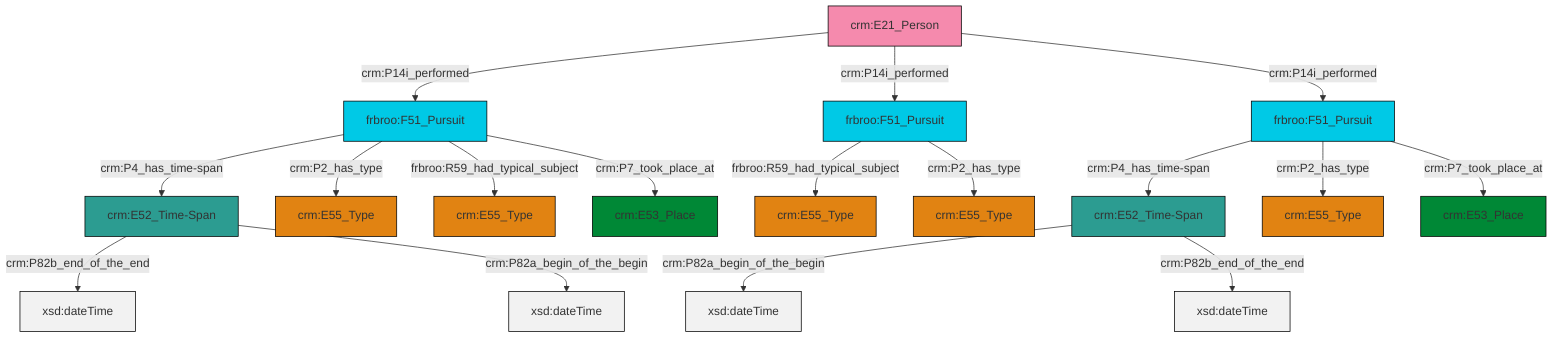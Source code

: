 graph TD
classDef Literal fill:#f2f2f2,stroke:#000000;
classDef CRM_Entity fill:#FFFFFF,stroke:#000000;
classDef Temporal_Entity fill:#00C9E6, stroke:#000000;
classDef Type fill:#E18312, stroke:#000000;
classDef Time-Span fill:#2C9C91, stroke:#000000;
classDef Appellation fill:#FFEB7F, stroke:#000000;
classDef Place fill:#008836, stroke:#000000;
classDef Persistent_Item fill:#B266B2, stroke:#000000;
classDef Conceptual_Object fill:#FFD700, stroke:#000000;
classDef Physical_Thing fill:#D2B48C, stroke:#000000;
classDef Actor fill:#f58aad, stroke:#000000;
classDef PC_Classes fill:#4ce600, stroke:#000000;
classDef Multi fill:#cccccc,stroke:#000000;

2["crm:E52_Time-Span"]:::Time-Span -->|crm:P82a_begin_of_the_begin| 3[xsd:dateTime]:::Literal
4["crm:E21_Person"]:::Actor -->|crm:P14i_performed| 5["frbroo:F51_Pursuit"]:::Temporal_Entity
6["frbroo:F51_Pursuit"]:::Temporal_Entity -->|crm:P4_has_time-span| 2["crm:E52_Time-Span"]:::Time-Span
2["crm:E52_Time-Span"]:::Time-Span -->|crm:P82b_end_of_the_end| 11[xsd:dateTime]:::Literal
12["crm:E52_Time-Span"]:::Time-Span -->|crm:P82b_end_of_the_end| 13[xsd:dateTime]:::Literal
5["frbroo:F51_Pursuit"]:::Temporal_Entity -->|crm:P4_has_time-span| 12["crm:E52_Time-Span"]:::Time-Span
12["crm:E52_Time-Span"]:::Time-Span -->|crm:P82a_begin_of_the_begin| 15[xsd:dateTime]:::Literal
4["crm:E21_Person"]:::Actor -->|crm:P14i_performed| 0["frbroo:F51_Pursuit"]:::Temporal_Entity
5["frbroo:F51_Pursuit"]:::Temporal_Entity -->|crm:P2_has_type| 16["crm:E55_Type"]:::Type
4["crm:E21_Person"]:::Actor -->|crm:P14i_performed| 6["frbroo:F51_Pursuit"]:::Temporal_Entity
6["frbroo:F51_Pursuit"]:::Temporal_Entity -->|crm:P2_has_type| 22["crm:E55_Type"]:::Type
0["frbroo:F51_Pursuit"]:::Temporal_Entity -->|frbroo:R59_had_typical_subject| 27["crm:E55_Type"]:::Type
0["frbroo:F51_Pursuit"]:::Temporal_Entity -->|crm:P2_has_type| 9["crm:E55_Type"]:::Type
5["frbroo:F51_Pursuit"]:::Temporal_Entity -->|frbroo:R59_had_typical_subject| 7["crm:E55_Type"]:::Type
5["frbroo:F51_Pursuit"]:::Temporal_Entity -->|crm:P7_took_place_at| 18["crm:E53_Place"]:::Place
6["frbroo:F51_Pursuit"]:::Temporal_Entity -->|crm:P7_took_place_at| 20["crm:E53_Place"]:::Place